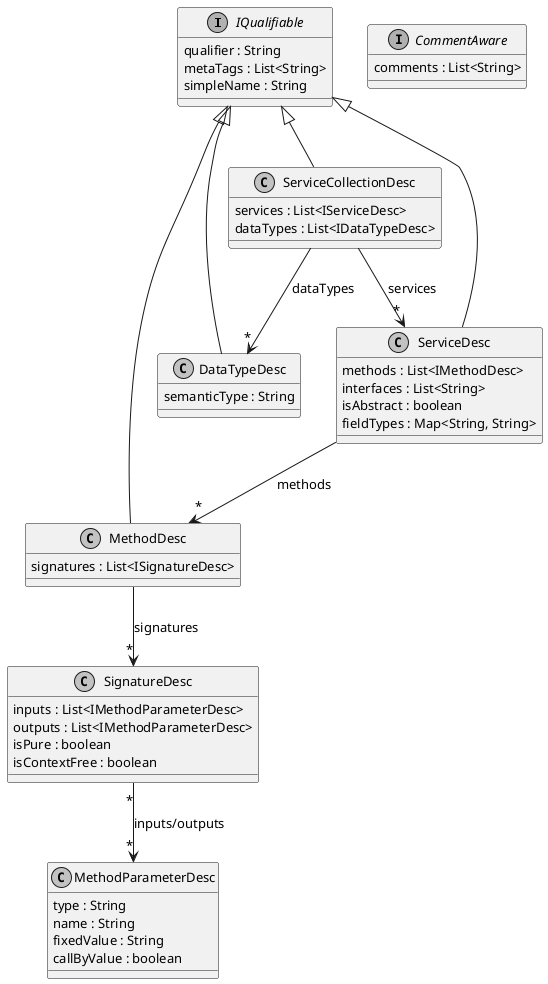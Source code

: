 @startuml

skinparam defaultFontName "Avenir"
skinparam defaultFontSize 13
skinparam backgroundColor transparent
skinparam monochrome true
'skinparam shadowing false

interface "IQualifiable" {
  qualifier : String
  metaTags : List<String>
  simpleName : String
}

interface "CommentAware" {
  comments : List<String>
}


class "MethodDesc" {
  signatures : List<ISignatureDesc>
}

class "MethodParameterDesc" {
  type : String
  name : String
  fixedValue : String
  callByValue : boolean
}

class "ServiceCollectionDesc" {
  services : List<IServiceDesc>
  dataTypes : List<IDataTypeDesc>
}

class "ServiceDesc" {
  methods : List<IMethodDesc>
  interfaces : List<String>
  isAbstract : boolean
  fieldTypes : Map<String, String>

}

class "SignatureDesc" {
  inputs : List<IMethodParameterDesc>
  outputs : List<IMethodParameterDesc>
  isPure : boolean
  isContextFree : boolean

}

class "DataTypeDesc" {
  semanticType : String
}

'"CommentAware" <|-- "MethodDesc"
'"CommentAware" <|-- "ServiceCollectionDesc"
'"CommentAware" <|-- "ServiceDesc"
'"CommentAware" <|-- "SignatureDesc"
'"CommentAware" <|-- "DataTypeDesc"
"IQualifiable" <|-- "MethodDesc"
"IQualifiable" <|-- "ServiceCollectionDesc"
"IQualifiable" <|-- "ServiceDesc"
"IQualifiable" <|-- "DataTypeDesc"

"MethodDesc" --> "*" "SignatureDesc" : signatures
"ServiceCollectionDesc" --> "*" "DataTypeDesc" : dataTypes
"ServiceCollectionDesc" --> "*" "ServiceDesc" : services
"ServiceDesc" --> "*" "MethodDesc" : methods
"SignatureDesc" "*" --> "*" "MethodParameterDesc" : inputs/outputs


@enduml
